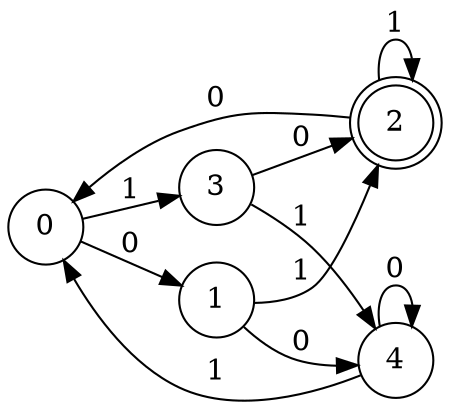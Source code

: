 digraph DFA {
	rankdir=LR;	0 [shape=circle];
	0 -> 1 [label="0"];
	0 -> 3 [label="1"];
	1 [shape=circle];
	1 -> 4 [label="0"];
	1 -> 2 [label="1"];
	2 [shape=doublecircle];
	2 -> 0 [label="0"];
	2 -> 2 [label="1"];
	3 [shape=circle];
	3 -> 2 [label="0"];
	3 -> 4 [label="1"];
	4 [shape=circle];
	4 -> 4 [label="0"];
	4 -> 0 [label="1"];
}
